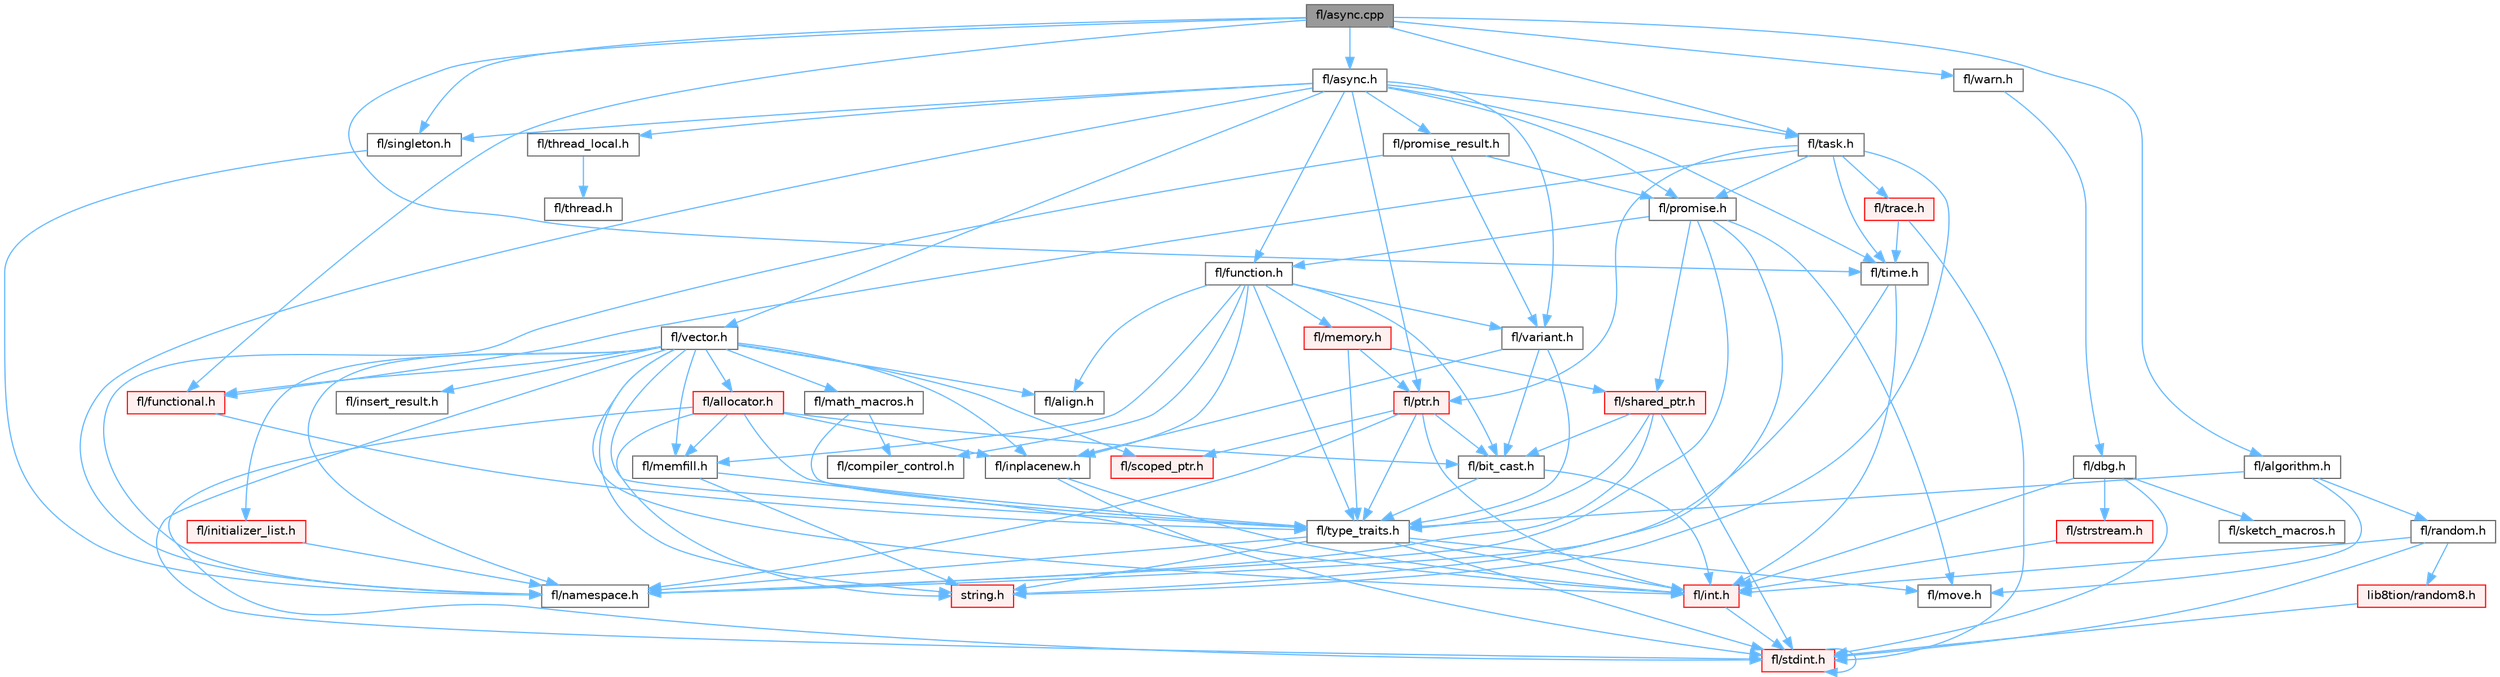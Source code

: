 digraph "fl/async.cpp"
{
 // INTERACTIVE_SVG=YES
 // LATEX_PDF_SIZE
  bgcolor="transparent";
  edge [fontname=Helvetica,fontsize=10,labelfontname=Helvetica,labelfontsize=10];
  node [fontname=Helvetica,fontsize=10,shape=box,height=0.2,width=0.4];
  Node1 [id="Node000001",label="fl/async.cpp",height=0.2,width=0.4,color="gray40", fillcolor="grey60", style="filled", fontcolor="black",tooltip=" "];
  Node1 -> Node2 [id="edge1_Node000001_Node000002",color="steelblue1",style="solid",tooltip=" "];
  Node2 [id="Node000002",label="fl/async.h",height=0.2,width=0.4,color="grey40", fillcolor="white", style="filled",URL="$df/d4c/src_2fl_2async_8h.html",tooltip="Generic asynchronous task management for FastLED."];
  Node2 -> Node3 [id="edge2_Node000002_Node000003",color="steelblue1",style="solid",tooltip=" "];
  Node3 [id="Node000003",label="fl/namespace.h",height=0.2,width=0.4,color="grey40", fillcolor="white", style="filled",URL="$df/d2a/namespace_8h.html",tooltip="Implements the FastLED namespace macros."];
  Node2 -> Node4 [id="edge3_Node000002_Node000004",color="steelblue1",style="solid",tooltip=" "];
  Node4 [id="Node000004",label="fl/vector.h",height=0.2,width=0.4,color="grey40", fillcolor="white", style="filled",URL="$d6/d68/vector_8h.html",tooltip=" "];
  Node4 -> Node5 [id="edge4_Node000004_Node000005",color="steelblue1",style="solid",tooltip=" "];
  Node5 [id="Node000005",label="fl/stdint.h",height=0.2,width=0.4,color="red", fillcolor="#FFF0F0", style="filled",URL="$df/dd8/stdint_8h.html",tooltip=" "];
  Node5 -> Node5 [id="edge5_Node000005_Node000005",color="steelblue1",style="solid",tooltip=" "];
  Node4 -> Node7 [id="edge6_Node000004_Node000007",color="steelblue1",style="solid",tooltip=" "];
  Node7 [id="Node000007",label="fl/int.h",height=0.2,width=0.4,color="red", fillcolor="#FFF0F0", style="filled",URL="$d3/d7e/int_8h.html",tooltip=" "];
  Node7 -> Node5 [id="edge7_Node000007_Node000005",color="steelblue1",style="solid",tooltip=" "];
  Node4 -> Node9 [id="edge8_Node000004_Node000009",color="steelblue1",style="solid",tooltip=" "];
  Node9 [id="Node000009",label="string.h",height=0.2,width=0.4,color="red", fillcolor="#FFF0F0", style="filled",URL="$da/d66/string_8h.html",tooltip=" "];
  Node4 -> Node49 [id="edge9_Node000004_Node000049",color="steelblue1",style="solid",tooltip=" "];
  Node49 [id="Node000049",label="fl/functional.h",height=0.2,width=0.4,color="red", fillcolor="#FFF0F0", style="filled",URL="$d8/dea/functional_8h.html",tooltip=" "];
  Node49 -> Node18 [id="edge10_Node000049_Node000018",color="steelblue1",style="solid",tooltip=" "];
  Node18 [id="Node000018",label="fl/type_traits.h",height=0.2,width=0.4,color="grey40", fillcolor="white", style="filled",URL="$df/d63/type__traits_8h.html",tooltip=" "];
  Node18 -> Node9 [id="edge11_Node000018_Node000009",color="steelblue1",style="solid",tooltip=" "];
  Node18 -> Node5 [id="edge12_Node000018_Node000005",color="steelblue1",style="solid",tooltip=" "];
  Node18 -> Node3 [id="edge13_Node000018_Node000003",color="steelblue1",style="solid",tooltip=" "];
  Node18 -> Node19 [id="edge14_Node000018_Node000019",color="steelblue1",style="solid",tooltip=" "];
  Node19 [id="Node000019",label="fl/move.h",height=0.2,width=0.4,color="grey40", fillcolor="white", style="filled",URL="$d9/d83/move_8h.html",tooltip=" "];
  Node18 -> Node7 [id="edge15_Node000018_Node000007",color="steelblue1",style="solid",tooltip=" "];
  Node4 -> Node26 [id="edge16_Node000004_Node000026",color="steelblue1",style="solid",tooltip=" "];
  Node26 [id="Node000026",label="fl/initializer_list.h",height=0.2,width=0.4,color="red", fillcolor="#FFF0F0", style="filled",URL="$d6/d23/initializer__list_8h.html",tooltip=" "];
  Node26 -> Node3 [id="edge17_Node000026_Node000003",color="steelblue1",style="solid",tooltip=" "];
  Node4 -> Node50 [id="edge18_Node000004_Node000050",color="steelblue1",style="solid",tooltip=" "];
  Node50 [id="Node000050",label="fl/insert_result.h",height=0.2,width=0.4,color="grey40", fillcolor="white", style="filled",URL="$d1/d22/insert__result_8h.html",tooltip=" "];
  Node4 -> Node16 [id="edge19_Node000004_Node000016",color="steelblue1",style="solid",tooltip=" "];
  Node16 [id="Node000016",label="fl/math_macros.h",height=0.2,width=0.4,color="grey40", fillcolor="white", style="filled",URL="$d8/db8/math__macros_8h.html",tooltip=" "];
  Node16 -> Node17 [id="edge20_Node000016_Node000017",color="steelblue1",style="solid",tooltip=" "];
  Node17 [id="Node000017",label="fl/compiler_control.h",height=0.2,width=0.4,color="grey40", fillcolor="white", style="filled",URL="$d4/d54/compiler__control_8h.html",tooltip=" "];
  Node16 -> Node18 [id="edge21_Node000016_Node000018",color="steelblue1",style="solid",tooltip=" "];
  Node4 -> Node32 [id="edge22_Node000004_Node000032",color="steelblue1",style="solid",tooltip=" "];
  Node32 [id="Node000032",label="fl/memfill.h",height=0.2,width=0.4,color="grey40", fillcolor="white", style="filled",URL="$d0/dda/memfill_8h.html",tooltip=" "];
  Node32 -> Node9 [id="edge23_Node000032_Node000009",color="steelblue1",style="solid",tooltip=" "];
  Node32 -> Node7 [id="edge24_Node000032_Node000007",color="steelblue1",style="solid",tooltip=" "];
  Node4 -> Node3 [id="edge25_Node000004_Node000003",color="steelblue1",style="solid",tooltip=" "];
  Node4 -> Node29 [id="edge26_Node000004_Node000029",color="steelblue1",style="solid",tooltip=" "];
  Node29 [id="Node000029",label="fl/allocator.h",height=0.2,width=0.4,color="red", fillcolor="#FFF0F0", style="filled",URL="$da/da9/allocator_8h.html",tooltip=" "];
  Node29 -> Node9 [id="edge27_Node000029_Node000009",color="steelblue1",style="solid",tooltip=" "];
  Node29 -> Node31 [id="edge28_Node000029_Node000031",color="steelblue1",style="solid",tooltip=" "];
  Node31 [id="Node000031",label="fl/inplacenew.h",height=0.2,width=0.4,color="grey40", fillcolor="white", style="filled",URL="$db/d36/inplacenew_8h.html",tooltip=" "];
  Node31 -> Node5 [id="edge29_Node000031_Node000005",color="steelblue1",style="solid",tooltip=" "];
  Node31 -> Node7 [id="edge30_Node000031_Node000007",color="steelblue1",style="solid",tooltip=" "];
  Node29 -> Node32 [id="edge31_Node000029_Node000032",color="steelblue1",style="solid",tooltip=" "];
  Node29 -> Node18 [id="edge32_Node000029_Node000018",color="steelblue1",style="solid",tooltip=" "];
  Node29 -> Node34 [id="edge33_Node000029_Node000034",color="steelblue1",style="solid",tooltip=" "];
  Node34 [id="Node000034",label="fl/bit_cast.h",height=0.2,width=0.4,color="grey40", fillcolor="white", style="filled",URL="$df/d72/bit__cast_8h.html",tooltip=" "];
  Node34 -> Node18 [id="edge34_Node000034_Node000018",color="steelblue1",style="solid",tooltip=" "];
  Node34 -> Node7 [id="edge35_Node000034_Node000007",color="steelblue1",style="solid",tooltip=" "];
  Node29 -> Node5 [id="edge36_Node000029_Node000005",color="steelblue1",style="solid",tooltip=" "];
  Node4 -> Node22 [id="edge37_Node000004_Node000022",color="steelblue1",style="solid",tooltip=" "];
  Node22 [id="Node000022",label="fl/scoped_ptr.h",height=0.2,width=0.4,color="red", fillcolor="#FFF0F0", style="filled",URL="$d0/d44/scoped__ptr_8h.html",tooltip=" "];
  Node4 -> Node18 [id="edge38_Node000004_Node000018",color="steelblue1",style="solid",tooltip=" "];
  Node4 -> Node31 [id="edge39_Node000004_Node000031",color="steelblue1",style="solid",tooltip=" "];
  Node4 -> Node44 [id="edge40_Node000004_Node000044",color="steelblue1",style="solid",tooltip=" "];
  Node44 [id="Node000044",label="fl/align.h",height=0.2,width=0.4,color="grey40", fillcolor="white", style="filled",URL="$d1/ddf/align_8h.html",tooltip=" "];
  Node2 -> Node51 [id="edge41_Node000002_Node000051",color="steelblue1",style="solid",tooltip=" "];
  Node51 [id="Node000051",label="fl/function.h",height=0.2,width=0.4,color="grey40", fillcolor="white", style="filled",URL="$dd/d67/function_8h.html",tooltip=" "];
  Node51 -> Node20 [id="edge42_Node000051_Node000020",color="steelblue1",style="solid",tooltip=" "];
  Node20 [id="Node000020",label="fl/memory.h",height=0.2,width=0.4,color="red", fillcolor="#FFF0F0", style="filled",URL="$dc/d18/memory_8h.html",tooltip=" "];
  Node20 -> Node21 [id="edge43_Node000020_Node000021",color="steelblue1",style="solid",tooltip=" "];
  Node21 [id="Node000021",label="fl/ptr.h",height=0.2,width=0.4,color="red", fillcolor="#FFF0F0", style="filled",URL="$dd/d98/ptr_8h.html",tooltip=" "];
  Node21 -> Node3 [id="edge44_Node000021_Node000003",color="steelblue1",style="solid",tooltip=" "];
  Node21 -> Node22 [id="edge45_Node000021_Node000022",color="steelblue1",style="solid",tooltip=" "];
  Node21 -> Node18 [id="edge46_Node000021_Node000018",color="steelblue1",style="solid",tooltip=" "];
  Node21 -> Node34 [id="edge47_Node000021_Node000034",color="steelblue1",style="solid",tooltip=" "];
  Node21 -> Node7 [id="edge48_Node000021_Node000007",color="steelblue1",style="solid",tooltip=" "];
  Node20 -> Node41 [id="edge49_Node000020_Node000041",color="steelblue1",style="solid",tooltip=" "];
  Node41 [id="Node000041",label="fl/shared_ptr.h",height=0.2,width=0.4,color="red", fillcolor="#FFF0F0", style="filled",URL="$df/d6a/shared__ptr_8h.html",tooltip=" "];
  Node41 -> Node3 [id="edge50_Node000041_Node000003",color="steelblue1",style="solid",tooltip=" "];
  Node41 -> Node18 [id="edge51_Node000041_Node000018",color="steelblue1",style="solid",tooltip=" "];
  Node41 -> Node5 [id="edge52_Node000041_Node000005",color="steelblue1",style="solid",tooltip=" "];
  Node41 -> Node34 [id="edge53_Node000041_Node000034",color="steelblue1",style="solid",tooltip=" "];
  Node20 -> Node18 [id="edge54_Node000020_Node000018",color="steelblue1",style="solid",tooltip=" "];
  Node51 -> Node18 [id="edge55_Node000051_Node000018",color="steelblue1",style="solid",tooltip=" "];
  Node51 -> Node17 [id="edge56_Node000051_Node000017",color="steelblue1",style="solid",tooltip=" "];
  Node51 -> Node37 [id="edge57_Node000051_Node000037",color="steelblue1",style="solid",tooltip=" "];
  Node37 [id="Node000037",label="fl/variant.h",height=0.2,width=0.4,color="grey40", fillcolor="white", style="filled",URL="$d6/d10/variant_8h.html",tooltip=" "];
  Node37 -> Node31 [id="edge58_Node000037_Node000031",color="steelblue1",style="solid",tooltip=" "];
  Node37 -> Node18 [id="edge59_Node000037_Node000018",color="steelblue1",style="solid",tooltip=" "];
  Node37 -> Node34 [id="edge60_Node000037_Node000034",color="steelblue1",style="solid",tooltip=" "];
  Node51 -> Node32 [id="edge61_Node000051_Node000032",color="steelblue1",style="solid",tooltip=" "];
  Node51 -> Node31 [id="edge62_Node000051_Node000031",color="steelblue1",style="solid",tooltip=" "];
  Node51 -> Node34 [id="edge63_Node000051_Node000034",color="steelblue1",style="solid",tooltip=" "];
  Node51 -> Node44 [id="edge64_Node000051_Node000044",color="steelblue1",style="solid",tooltip=" "];
  Node2 -> Node21 [id="edge65_Node000002_Node000021",color="steelblue1",style="solid",tooltip=" "];
  Node2 -> Node37 [id="edge66_Node000002_Node000037",color="steelblue1",style="solid",tooltip=" "];
  Node2 -> Node52 [id="edge67_Node000002_Node000052",color="steelblue1",style="solid",tooltip=" "];
  Node52 [id="Node000052",label="fl/promise.h",height=0.2,width=0.4,color="grey40", fillcolor="white", style="filled",URL="$d6/d17/promise_8h.html",tooltip="Promise-based fluent API for FastLED - standalone async primitives."];
  Node52 -> Node3 [id="edge68_Node000052_Node000003",color="steelblue1",style="solid",tooltip=" "];
  Node52 -> Node51 [id="edge69_Node000052_Node000051",color="steelblue1",style="solid",tooltip=" "];
  Node52 -> Node9 [id="edge70_Node000052_Node000009",color="steelblue1",style="solid",tooltip=" "];
  Node52 -> Node41 [id="edge71_Node000052_Node000041",color="steelblue1",style="solid",tooltip=" "];
  Node52 -> Node19 [id="edge72_Node000052_Node000019",color="steelblue1",style="solid",tooltip=" "];
  Node2 -> Node53 [id="edge73_Node000002_Node000053",color="steelblue1",style="solid",tooltip=" "];
  Node53 [id="Node000053",label="fl/promise_result.h",height=0.2,width=0.4,color="grey40", fillcolor="white", style="filled",URL="$d7/d93/promise__result_8h.html",tooltip="Result type for promise operations with ok() semantics."];
  Node53 -> Node3 [id="edge74_Node000053_Node000003",color="steelblue1",style="solid",tooltip=" "];
  Node53 -> Node37 [id="edge75_Node000053_Node000037",color="steelblue1",style="solid",tooltip=" "];
  Node53 -> Node52 [id="edge76_Node000053_Node000052",color="steelblue1",style="solid",tooltip=" "];
  Node2 -> Node54 [id="edge77_Node000002_Node000054",color="steelblue1",style="solid",tooltip=" "];
  Node54 [id="Node000054",label="fl/singleton.h",height=0.2,width=0.4,color="grey40", fillcolor="white", style="filled",URL="$d4/d0b/singleton_8h.html",tooltip=" "];
  Node54 -> Node3 [id="edge78_Node000054_Node000003",color="steelblue1",style="solid",tooltip=" "];
  Node2 -> Node55 [id="edge79_Node000002_Node000055",color="steelblue1",style="solid",tooltip=" "];
  Node55 [id="Node000055",label="fl/thread_local.h",height=0.2,width=0.4,color="grey40", fillcolor="white", style="filled",URL="$d8/d7a/thread__local_8h.html",tooltip=" "];
  Node55 -> Node43 [id="edge80_Node000055_Node000043",color="steelblue1",style="solid",tooltip=" "];
  Node43 [id="Node000043",label="fl/thread.h",height=0.2,width=0.4,color="grey40", fillcolor="white", style="filled",URL="$db/dd5/thread_8h.html",tooltip=" "];
  Node2 -> Node56 [id="edge81_Node000002_Node000056",color="steelblue1",style="solid",tooltip=" "];
  Node56 [id="Node000056",label="fl/task.h",height=0.2,width=0.4,color="grey40", fillcolor="white", style="filled",URL="$db/da4/task_8h.html",tooltip=" "];
  Node56 -> Node49 [id="edge82_Node000056_Node000049",color="steelblue1",style="solid",tooltip=" "];
  Node56 -> Node9 [id="edge83_Node000056_Node000009",color="steelblue1",style="solid",tooltip=" "];
  Node56 -> Node57 [id="edge84_Node000056_Node000057",color="steelblue1",style="solid",tooltip=" "];
  Node57 [id="Node000057",label="fl/trace.h",height=0.2,width=0.4,color="red", fillcolor="#FFF0F0", style="filled",URL="$d1/d1b/trace_8h.html",tooltip=" "];
  Node57 -> Node59 [id="edge85_Node000057_Node000059",color="steelblue1",style="solid",tooltip=" "];
  Node59 [id="Node000059",label="fl/time.h",height=0.2,width=0.4,color="grey40", fillcolor="white", style="filled",URL="$dd/d9a/fl_2time_8h.html",tooltip="Universal timing functions for FastLED."];
  Node59 -> Node3 [id="edge86_Node000059_Node000003",color="steelblue1",style="solid",tooltip=" "];
  Node59 -> Node7 [id="edge87_Node000059_Node000007",color="steelblue1",style="solid",tooltip=" "];
  Node57 -> Node5 [id="edge88_Node000057_Node000005",color="steelblue1",style="solid",tooltip=" "];
  Node56 -> Node52 [id="edge89_Node000056_Node000052",color="steelblue1",style="solid",tooltip=" "];
  Node56 -> Node59 [id="edge90_Node000056_Node000059",color="steelblue1",style="solid",tooltip=" "];
  Node56 -> Node21 [id="edge91_Node000056_Node000021",color="steelblue1",style="solid",tooltip=" "];
  Node2 -> Node59 [id="edge92_Node000002_Node000059",color="steelblue1",style="solid",tooltip=" "];
  Node1 -> Node49 [id="edge93_Node000001_Node000049",color="steelblue1",style="solid",tooltip=" "];
  Node1 -> Node54 [id="edge94_Node000001_Node000054",color="steelblue1",style="solid",tooltip=" "];
  Node1 -> Node60 [id="edge95_Node000001_Node000060",color="steelblue1",style="solid",tooltip=" "];
  Node60 [id="Node000060",label="fl/algorithm.h",height=0.2,width=0.4,color="grey40", fillcolor="white", style="filled",URL="$df/dd9/algorithm_8h.html",tooltip=" "];
  Node60 -> Node18 [id="edge96_Node000060_Node000018",color="steelblue1",style="solid",tooltip=" "];
  Node60 -> Node19 [id="edge97_Node000060_Node000019",color="steelblue1",style="solid",tooltip=" "];
  Node60 -> Node61 [id="edge98_Node000060_Node000061",color="steelblue1",style="solid",tooltip=" "];
  Node61 [id="Node000061",label="fl/random.h",height=0.2,width=0.4,color="grey40", fillcolor="white", style="filled",URL="$d1/d79/random_8h.html",tooltip=" "];
  Node61 -> Node5 [id="edge99_Node000061_Node000005",color="steelblue1",style="solid",tooltip=" "];
  Node61 -> Node7 [id="edge100_Node000061_Node000007",color="steelblue1",style="solid",tooltip=" "];
  Node61 -> Node62 [id="edge101_Node000061_Node000062",color="steelblue1",style="solid",tooltip=" "];
  Node62 [id="Node000062",label="lib8tion/random8.h",height=0.2,width=0.4,color="red", fillcolor="#FFF0F0", style="filled",URL="$d9/dfa/random8_8h.html",tooltip="Fast, efficient random number generators specifically designed for high-performance LED programming."];
  Node62 -> Node5 [id="edge102_Node000062_Node000005",color="steelblue1",style="solid",tooltip=" "];
  Node1 -> Node56 [id="edge103_Node000001_Node000056",color="steelblue1",style="solid",tooltip=" "];
  Node1 -> Node59 [id="edge104_Node000001_Node000059",color="steelblue1",style="solid",tooltip=" "];
  Node1 -> Node64 [id="edge105_Node000001_Node000064",color="steelblue1",style="solid",tooltip=" "];
  Node64 [id="Node000064",label="fl/warn.h",height=0.2,width=0.4,color="grey40", fillcolor="white", style="filled",URL="$de/d77/warn_8h.html",tooltip=" "];
  Node64 -> Node65 [id="edge106_Node000064_Node000065",color="steelblue1",style="solid",tooltip=" "];
  Node65 [id="Node000065",label="fl/dbg.h",height=0.2,width=0.4,color="grey40", fillcolor="white", style="filled",URL="$d6/d01/dbg_8h.html",tooltip=" "];
  Node65 -> Node66 [id="edge107_Node000065_Node000066",color="steelblue1",style="solid",tooltip=" "];
  Node66 [id="Node000066",label="fl/strstream.h",height=0.2,width=0.4,color="red", fillcolor="#FFF0F0", style="filled",URL="$d8/d00/strstream_8h.html",tooltip=" "];
  Node66 -> Node7 [id="edge108_Node000066_Node000007",color="steelblue1",style="solid",tooltip=" "];
  Node65 -> Node75 [id="edge109_Node000065_Node000075",color="steelblue1",style="solid",tooltip=" "];
  Node75 [id="Node000075",label="fl/sketch_macros.h",height=0.2,width=0.4,color="grey40", fillcolor="white", style="filled",URL="$d1/dbc/sketch__macros_8h.html",tooltip=" "];
  Node65 -> Node7 [id="edge110_Node000065_Node000007",color="steelblue1",style="solid",tooltip=" "];
  Node65 -> Node5 [id="edge111_Node000065_Node000005",color="steelblue1",style="solid",tooltip=" "];
}
